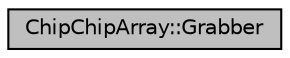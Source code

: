 digraph "ChipChipArray::Grabber"
{
  edge [fontname="Helvetica",fontsize="10",labelfontname="Helvetica",labelfontsize="10"];
  node [fontname="Helvetica",fontsize="10",shape=record];
  Node1 [label="ChipChipArray::Grabber",height=0.2,width=0.4,color="black", fillcolor="grey75", style="filled", fontcolor="black"];
}
